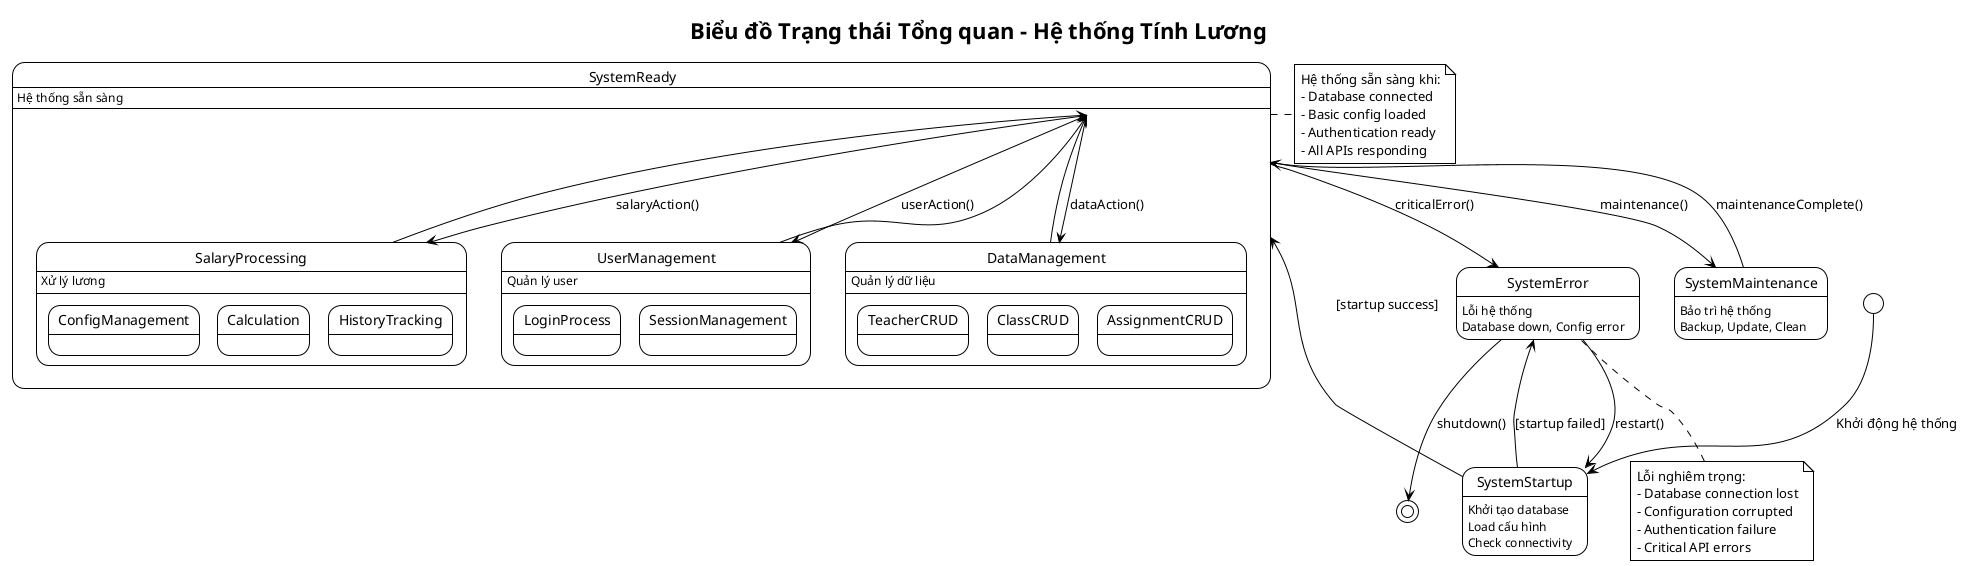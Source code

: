 @startuml State_Diagram_Complete_System
!theme plain

title Biểu đồ Trạng thái Tổng quan - Hệ thống Tính Lương

[*] --> SystemStartup : Khởi động hệ thống

state SystemStartup {
  SystemStartup : Khởi tạo database
  SystemStartup : Load cấu hình
  SystemStartup : Check connectivity
}

state SystemReady {
  SystemReady : Hệ thống sẵn sàng
  
  state UserManagement {
    UserManagement : Quản lý user
    state LoginProcess
    state SessionManagement
  }
  
  state DataManagement {
    DataManagement : Quản lý dữ liệu
    state TeacherCRUD
    state ClassCRUD
    state AssignmentCRUD
  }
  
  state SalaryProcessing {
    SalaryProcessing : Xử lý lương
    state ConfigManagement
    state Calculation
    state HistoryTracking
  }
}

state SystemMaintenance {
  SystemMaintenance : Bảo trì hệ thống
  SystemMaintenance : Backup, Update, Clean
}

state SystemError {
  SystemError : Lỗi hệ thống
  SystemError : Database down, Config error
}

SystemStartup --> SystemReady : [startup success]
SystemStartup --> SystemError : [startup failed]

SystemReady --> UserManagement : userAction()
SystemReady --> DataManagement : dataAction()
SystemReady --> SalaryProcessing : salaryAction()

UserManagement --> SystemReady
DataManagement --> SystemReady  
SalaryProcessing --> SystemReady

SystemReady --> SystemMaintenance : maintenance()
SystemMaintenance --> SystemReady : maintenanceComplete()

SystemReady --> SystemError : criticalError()
SystemError --> SystemStartup : restart()
SystemError --> [*] : shutdown()

note right of SystemReady
  Hệ thống sẵn sàng khi:
  - Database connected
  - Basic config loaded
  - Authentication ready
  - All APIs responding
end note

note bottom of SystemError
  Lỗi nghiêm trọng:
  - Database connection lost
  - Configuration corrupted
  - Authentication failure
  - Critical API errors
end note

@enduml